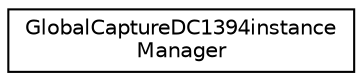 digraph "Graphical Class Hierarchy"
{
 // INTERACTIVE_SVG=YES
  edge [fontname="Helvetica",fontsize="10",labelfontname="Helvetica",labelfontsize="10"];
  node [fontname="Helvetica",fontsize="10",shape=record];
  rankdir="LR";
  Node1 [label="GlobalCaptureDC1394instance\lManager",height=0.2,width=0.4,color="black", fillcolor="white", style="filled",URL="$da/dce/class_global_capture_d_c1394instance_manager.html",tooltip="A static instance manager to provide global singleton access to GlobalCaptureDC1394instance. "];
}
